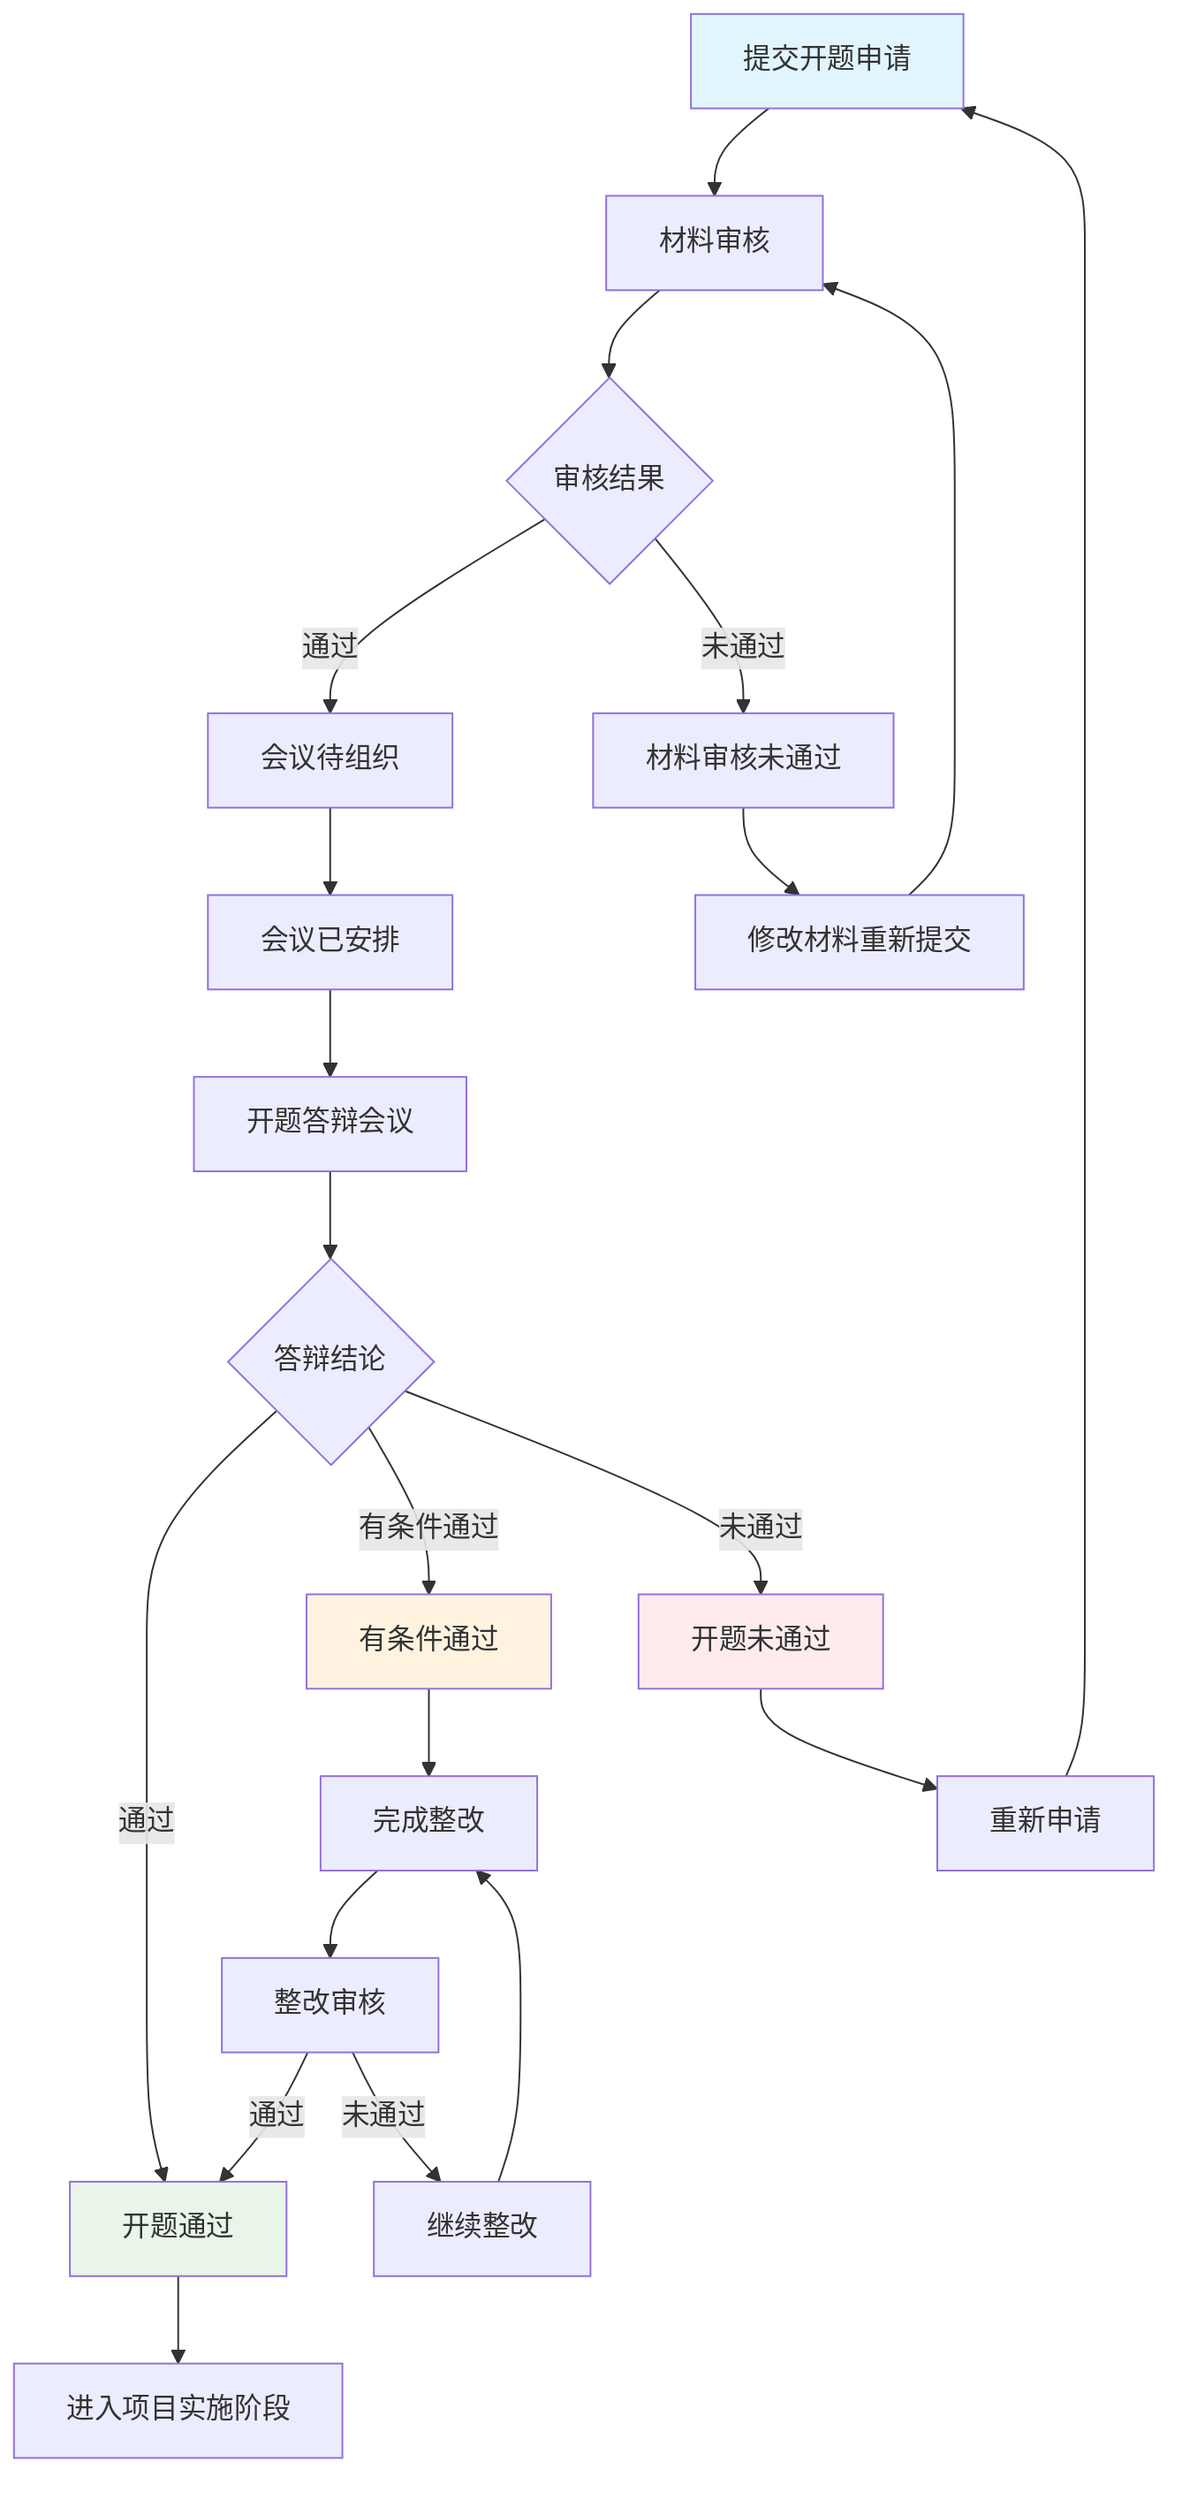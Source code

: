 graph TD
    A[提交开题申请] --> B[材料审核]
    B --> C{审核结果}
    C -->|通过| D[会议待组织]
    C -->|未通过| E[材料审核未通过]
    E --> F[修改材料重新提交]
    F --> B
    D --> G[会议已安排]
    G --> H[开题答辩会议]
    H --> I{答辩结论}
    I -->|通过| J[开题通过]
    I -->|有条件通过| K[有条件通过]
    I -->|未通过| L[开题未通过]
    K --> M[完成整改]
    M --> N[整改审核]
    N -->|通过| J
    N -->|未通过| O[继续整改]
    O --> M
    L --> P[重新申请]
    P --> A
    J --> Q[进入项目实施阶段]
    
    style A fill:#e1f5fe
    style J fill:#e8f5e8
    style L fill:#ffebee
    style K fill:#fff3e0